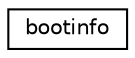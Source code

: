 digraph "Graphical Class Hierarchy"
{
 // LATEX_PDF_SIZE
  edge [fontname="Helvetica",fontsize="10",labelfontname="Helvetica",labelfontsize="10"];
  node [fontname="Helvetica",fontsize="10",shape=record];
  rankdir="LR";
  Node0 [label="bootinfo",height=0.2,width=0.4,color="black", fillcolor="white", style="filled",URL="$structbootinfo.html",tooltip=" "];
}
